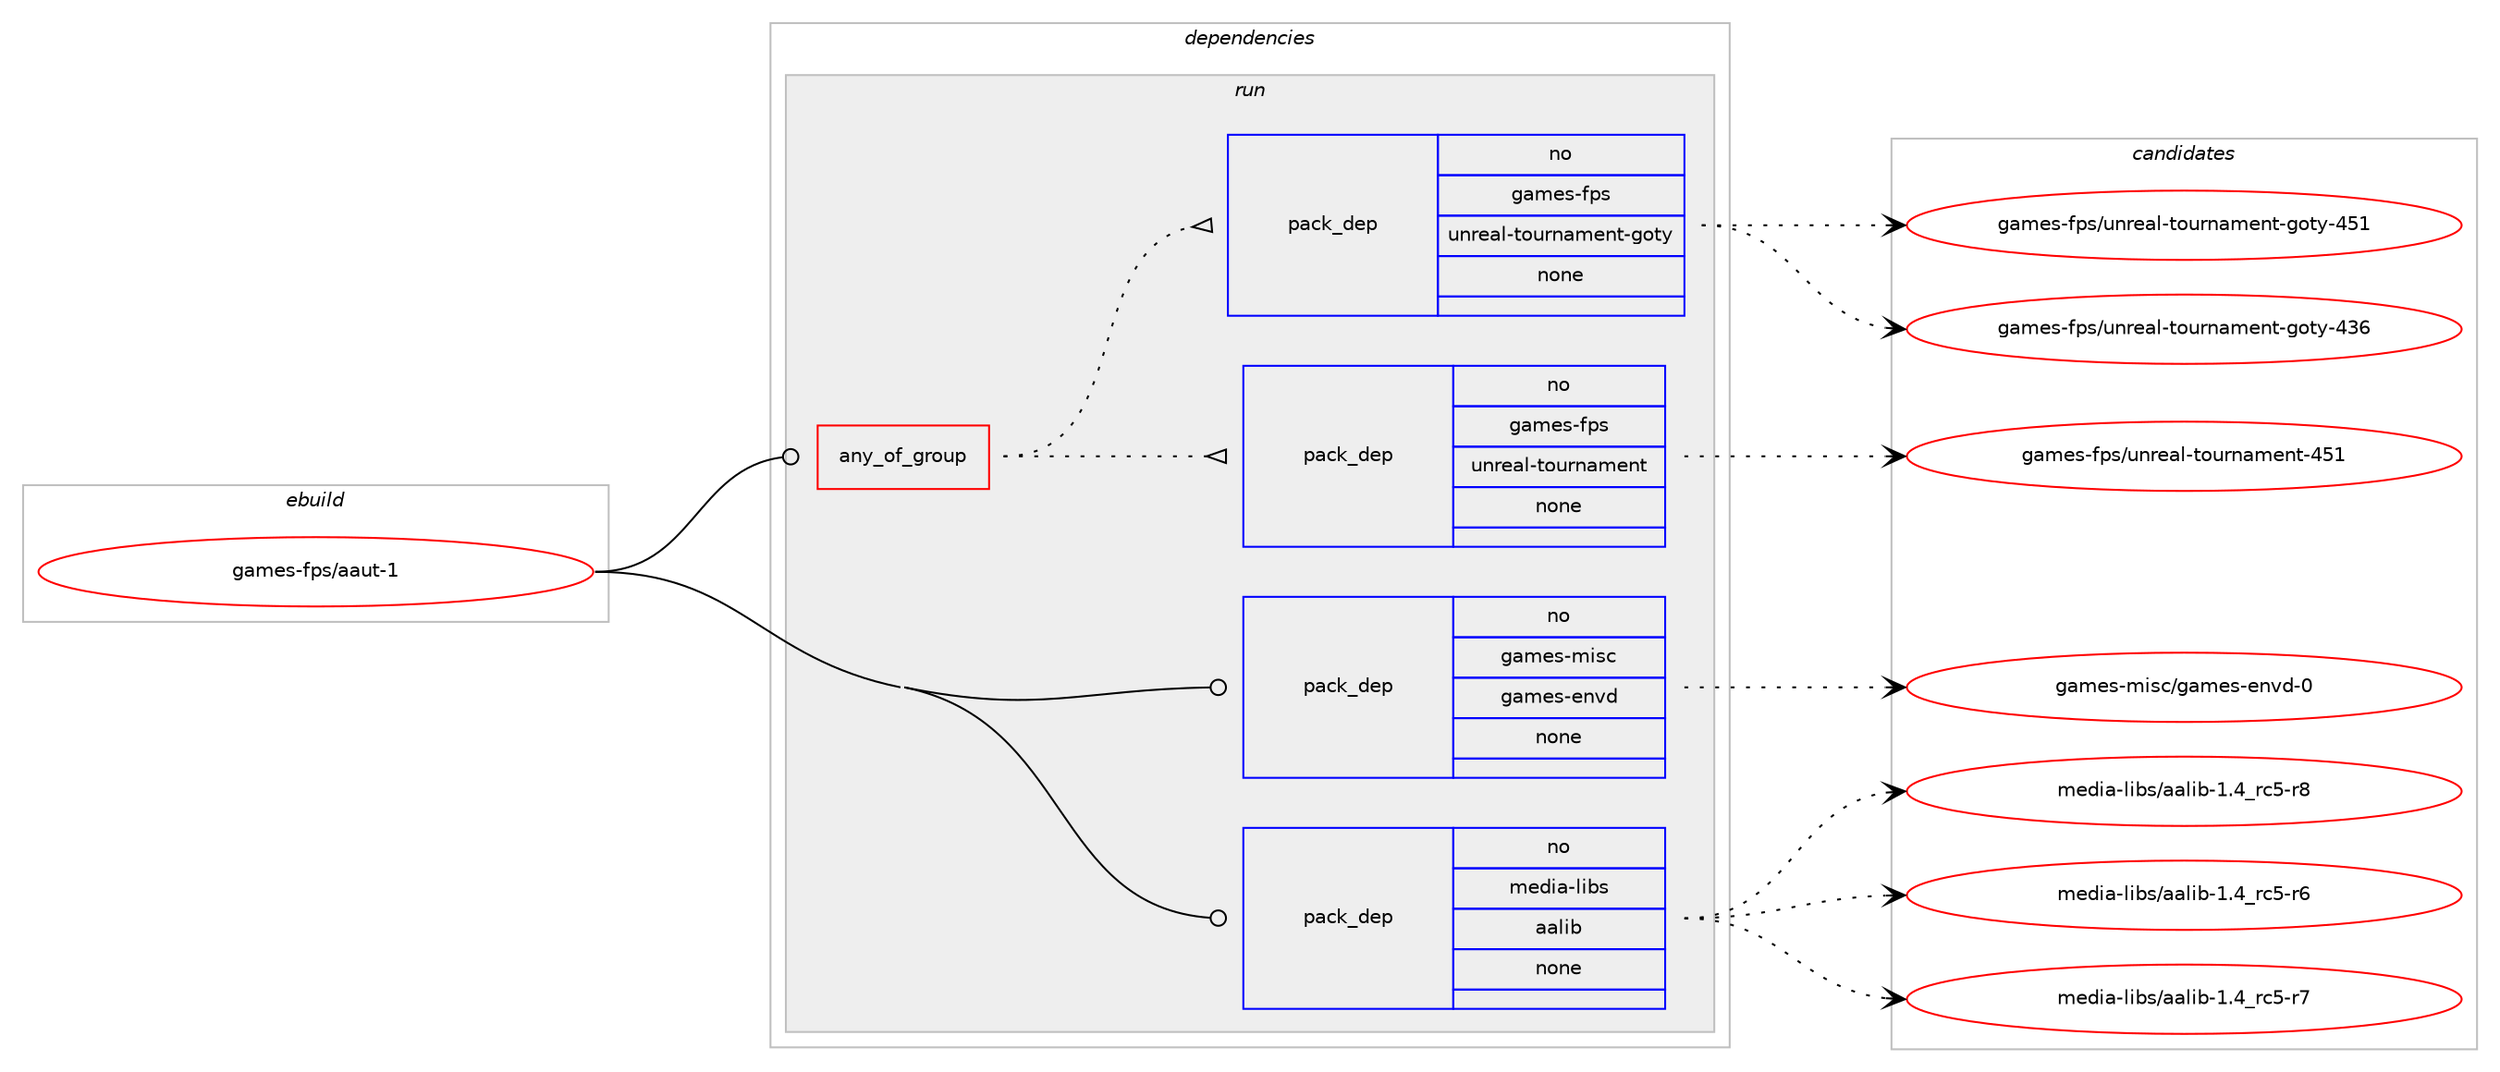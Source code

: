 digraph prolog {

# *************
# Graph options
# *************

newrank=true;
concentrate=true;
compound=true;
graph [rankdir=LR,fontname=Helvetica,fontsize=10,ranksep=1.5];#, ranksep=2.5, nodesep=0.2];
edge  [arrowhead=vee];
node  [fontname=Helvetica,fontsize=10];

# **********
# The ebuild
# **********

subgraph cluster_leftcol {
color=gray;
rank=same;
label=<<i>ebuild</i>>;
id [label="games-fps/aaut-1", color=red, width=4, href="../games-fps/aaut-1.svg"];
}

# ****************
# The dependencies
# ****************

subgraph cluster_midcol {
color=gray;
label=<<i>dependencies</i>>;
subgraph cluster_compile {
fillcolor="#eeeeee";
style=filled;
label=<<i>compile</i>>;
}
subgraph cluster_compileandrun {
fillcolor="#eeeeee";
style=filled;
label=<<i>compile and run</i>>;
}
subgraph cluster_run {
fillcolor="#eeeeee";
style=filled;
label=<<i>run</i>>;
subgraph any4435 {
dependency297966 [label=<<TABLE BORDER="0" CELLBORDER="1" CELLSPACING="0" CELLPADDING="4"><TR><TD CELLPADDING="10">any_of_group</TD></TR></TABLE>>, shape=none, color=red];subgraph pack213231 {
dependency297967 [label=<<TABLE BORDER="0" CELLBORDER="1" CELLSPACING="0" CELLPADDING="4" WIDTH="220"><TR><TD ROWSPAN="6" CELLPADDING="30">pack_dep</TD></TR><TR><TD WIDTH="110">no</TD></TR><TR><TD>games-fps</TD></TR><TR><TD>unreal-tournament</TD></TR><TR><TD>none</TD></TR><TR><TD></TD></TR></TABLE>>, shape=none, color=blue];
}
dependency297966:e -> dependency297967:w [weight=20,style="dotted",arrowhead="oinv"];
subgraph pack213232 {
dependency297968 [label=<<TABLE BORDER="0" CELLBORDER="1" CELLSPACING="0" CELLPADDING="4" WIDTH="220"><TR><TD ROWSPAN="6" CELLPADDING="30">pack_dep</TD></TR><TR><TD WIDTH="110">no</TD></TR><TR><TD>games-fps</TD></TR><TR><TD>unreal-tournament-goty</TD></TR><TR><TD>none</TD></TR><TR><TD></TD></TR></TABLE>>, shape=none, color=blue];
}
dependency297966:e -> dependency297968:w [weight=20,style="dotted",arrowhead="oinv"];
}
id:e -> dependency297966:w [weight=20,style="solid",arrowhead="odot"];
subgraph pack213233 {
dependency297969 [label=<<TABLE BORDER="0" CELLBORDER="1" CELLSPACING="0" CELLPADDING="4" WIDTH="220"><TR><TD ROWSPAN="6" CELLPADDING="30">pack_dep</TD></TR><TR><TD WIDTH="110">no</TD></TR><TR><TD>games-misc</TD></TR><TR><TD>games-envd</TD></TR><TR><TD>none</TD></TR><TR><TD></TD></TR></TABLE>>, shape=none, color=blue];
}
id:e -> dependency297969:w [weight=20,style="solid",arrowhead="odot"];
subgraph pack213234 {
dependency297970 [label=<<TABLE BORDER="0" CELLBORDER="1" CELLSPACING="0" CELLPADDING="4" WIDTH="220"><TR><TD ROWSPAN="6" CELLPADDING="30">pack_dep</TD></TR><TR><TD WIDTH="110">no</TD></TR><TR><TD>media-libs</TD></TR><TR><TD>aalib</TD></TR><TR><TD>none</TD></TR><TR><TD></TD></TR></TABLE>>, shape=none, color=blue];
}
id:e -> dependency297970:w [weight=20,style="solid",arrowhead="odot"];
}
}

# **************
# The candidates
# **************

subgraph cluster_choices {
rank=same;
color=gray;
label=<<i>candidates</i>>;

subgraph choice213231 {
color=black;
nodesep=1;
choice10397109101115451021121154711711011410197108451161111171141109710910111011645525349 [label="games-fps/unreal-tournament-451", color=red, width=4,href="../games-fps/unreal-tournament-451.svg"];
dependency297967:e -> choice10397109101115451021121154711711011410197108451161111171141109710910111011645525349:w [style=dotted,weight="100"];
}
subgraph choice213232 {
color=black;
nodesep=1;
choice1039710910111545102112115471171101141019710845116111117114110971091011101164510311111612145525154 [label="games-fps/unreal-tournament-goty-436", color=red, width=4,href="../games-fps/unreal-tournament-goty-436.svg"];
choice1039710910111545102112115471171101141019710845116111117114110971091011101164510311111612145525349 [label="games-fps/unreal-tournament-goty-451", color=red, width=4,href="../games-fps/unreal-tournament-goty-451.svg"];
dependency297968:e -> choice1039710910111545102112115471171101141019710845116111117114110971091011101164510311111612145525154:w [style=dotted,weight="100"];
dependency297968:e -> choice1039710910111545102112115471171101141019710845116111117114110971091011101164510311111612145525349:w [style=dotted,weight="100"];
}
subgraph choice213233 {
color=black;
nodesep=1;
choice1039710910111545109105115994710397109101115451011101181004548 [label="games-misc/games-envd-0", color=red, width=4,href="../games-misc/games-envd-0.svg"];
dependency297969:e -> choice1039710910111545109105115994710397109101115451011101181004548:w [style=dotted,weight="100"];
}
subgraph choice213234 {
color=black;
nodesep=1;
choice10910110010597451081059811547979710810598454946529511499534511454 [label="media-libs/aalib-1.4_rc5-r6", color=red, width=4,href="../media-libs/aalib-1.4_rc5-r6.svg"];
choice10910110010597451081059811547979710810598454946529511499534511455 [label="media-libs/aalib-1.4_rc5-r7", color=red, width=4,href="../media-libs/aalib-1.4_rc5-r7.svg"];
choice10910110010597451081059811547979710810598454946529511499534511456 [label="media-libs/aalib-1.4_rc5-r8", color=red, width=4,href="../media-libs/aalib-1.4_rc5-r8.svg"];
dependency297970:e -> choice10910110010597451081059811547979710810598454946529511499534511454:w [style=dotted,weight="100"];
dependency297970:e -> choice10910110010597451081059811547979710810598454946529511499534511455:w [style=dotted,weight="100"];
dependency297970:e -> choice10910110010597451081059811547979710810598454946529511499534511456:w [style=dotted,weight="100"];
}
}

}
